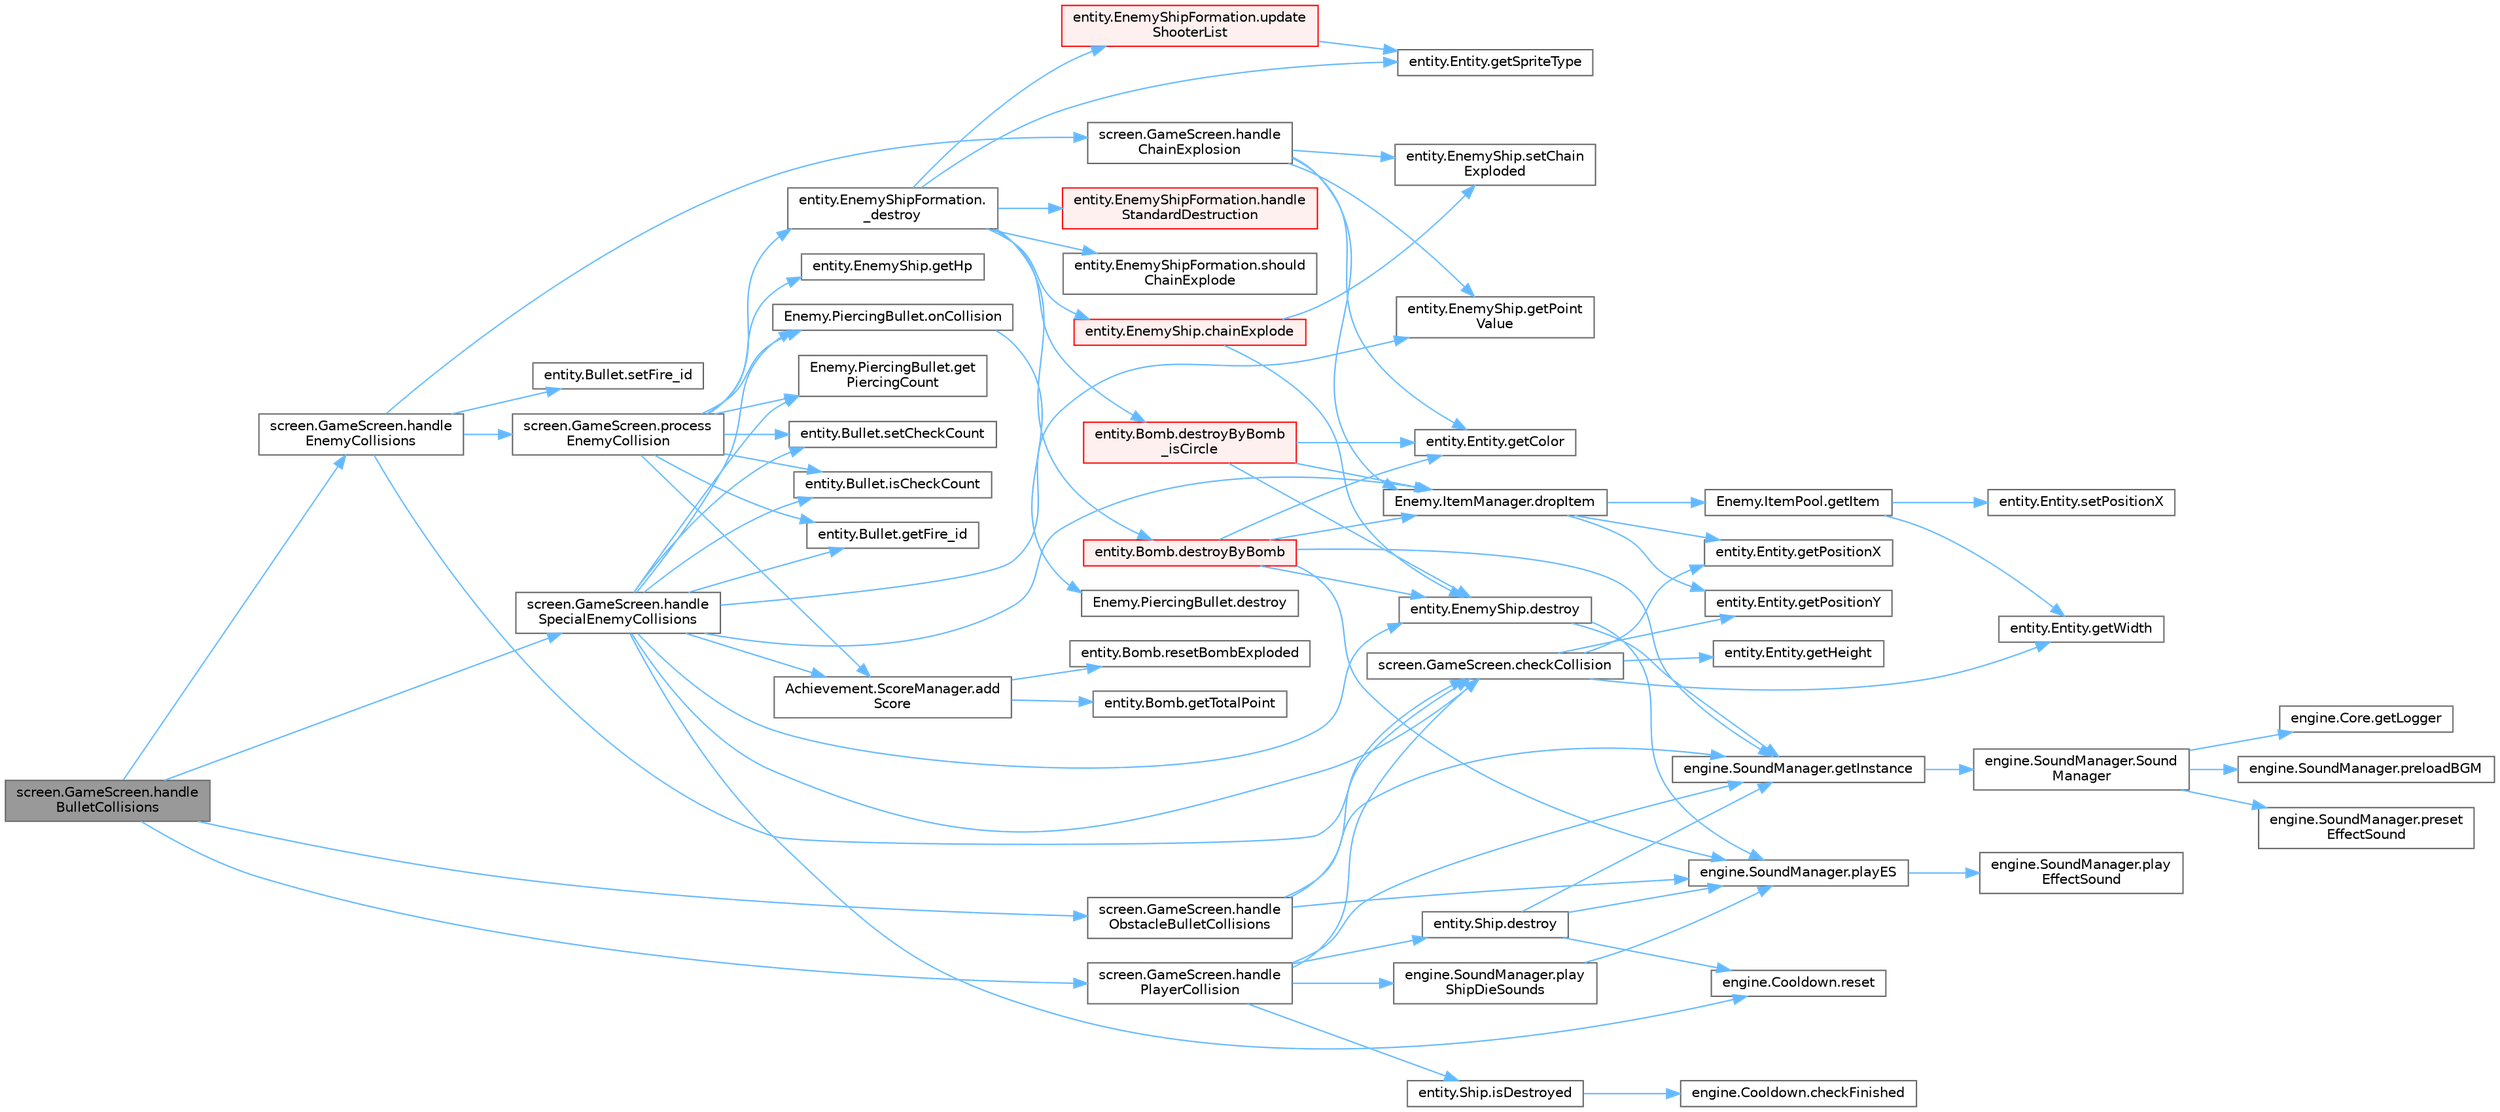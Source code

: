digraph "screen.GameScreen.handleBulletCollisions"
{
 // LATEX_PDF_SIZE
  bgcolor="transparent";
  edge [fontname=Helvetica,fontsize=10,labelfontname=Helvetica,labelfontsize=10];
  node [fontname=Helvetica,fontsize=10,shape=box,height=0.2,width=0.4];
  rankdir="LR";
  Node1 [id="Node000001",label="screen.GameScreen.handle\lBulletCollisions",height=0.2,width=0.4,color="gray40", fillcolor="grey60", style="filled", fontcolor="black",tooltip=" "];
  Node1 -> Node2 [id="edge1_Node000001_Node000002",color="steelblue1",style="solid",tooltip=" "];
  Node2 [id="Node000002",label="screen.GameScreen.handle\lEnemyCollisions",height=0.2,width=0.4,color="grey40", fillcolor="white", style="filled",URL="$classscreen_1_1_game_screen.html#af124aabf618c13024b2b60137927c2fb",tooltip=" "];
  Node2 -> Node3 [id="edge2_Node000002_Node000003",color="steelblue1",style="solid",tooltip=" "];
  Node3 [id="Node000003",label="screen.GameScreen.checkCollision",height=0.2,width=0.4,color="grey40", fillcolor="white", style="filled",URL="$classscreen_1_1_game_screen.html#a0a848558ccd9ab856726f3e4e1d67dd1",tooltip="Checks if two entities are colliding."];
  Node3 -> Node4 [id="edge3_Node000003_Node000004",color="steelblue1",style="solid",tooltip=" "];
  Node4 [id="Node000004",label="entity.Entity.getHeight",height=0.2,width=0.4,color="grey40", fillcolor="white", style="filled",URL="$classentity_1_1_entity.html#a30f17d928494ebe1e145a6011014aa6b",tooltip="Getter for the height of the image associated to the entity."];
  Node3 -> Node5 [id="edge4_Node000003_Node000005",color="steelblue1",style="solid",tooltip=" "];
  Node5 [id="Node000005",label="entity.Entity.getPositionX",height=0.2,width=0.4,color="grey40", fillcolor="white", style="filled",URL="$classentity_1_1_entity.html#aade70f342a09b3c37b7f40d17db45983",tooltip="Getter for the X axis position of the entity."];
  Node3 -> Node6 [id="edge5_Node000003_Node000006",color="steelblue1",style="solid",tooltip=" "];
  Node6 [id="Node000006",label="entity.Entity.getPositionY",height=0.2,width=0.4,color="grey40", fillcolor="white", style="filled",URL="$classentity_1_1_entity.html#afdcbb4ca073d5a81b37ed096ac85f5ef",tooltip="Getter for the Y axis position of the entity."];
  Node3 -> Node7 [id="edge6_Node000003_Node000007",color="steelblue1",style="solid",tooltip=" "];
  Node7 [id="Node000007",label="entity.Entity.getWidth",height=0.2,width=0.4,color="grey40", fillcolor="white", style="filled",URL="$classentity_1_1_entity.html#a9eed63b7e9308461e1af62cabcbe0219",tooltip="Getter for the width of the image associated to the entity."];
  Node2 -> Node8 [id="edge7_Node000002_Node000008",color="steelblue1",style="solid",tooltip=" "];
  Node8 [id="Node000008",label="screen.GameScreen.handle\lChainExplosion",height=0.2,width=0.4,color="grey40", fillcolor="white", style="filled",URL="$classscreen_1_1_game_screen.html#a7b8cf9cb8e0e48dc448b5c638c9bedf3",tooltip=" "];
  Node8 -> Node9 [id="edge8_Node000008_Node000009",color="steelblue1",style="solid",tooltip=" "];
  Node9 [id="Node000009",label="Enemy.ItemManager.dropItem",height=0.2,width=0.4,color="grey40", fillcolor="white", style="filled",URL="$class_enemy_1_1_item_manager.html#aab357bd87102d8477d909ad527f3563a",tooltip=" "];
  Node9 -> Node10 [id="edge9_Node000009_Node000010",color="steelblue1",style="solid",tooltip=" "];
  Node10 [id="Node000010",label="Enemy.ItemPool.getItem",height=0.2,width=0.4,color="grey40", fillcolor="white", style="filled",URL="$class_enemy_1_1_item_pool.html#a137f799e5f461caed45ef95615d32258",tooltip=" "];
  Node10 -> Node7 [id="edge10_Node000010_Node000007",color="steelblue1",style="solid",tooltip=" "];
  Node10 -> Node11 [id="edge11_Node000010_Node000011",color="steelblue1",style="solid",tooltip=" "];
  Node11 [id="Node000011",label="entity.Entity.setPositionX",height=0.2,width=0.4,color="grey40", fillcolor="white", style="filled",URL="$classentity_1_1_entity.html#a34b1106b5fc108c72ce6083d913e42ed",tooltip="Setter for the X axis position of the entity."];
  Node9 -> Node5 [id="edge12_Node000009_Node000005",color="steelblue1",style="solid",tooltip=" "];
  Node9 -> Node6 [id="edge13_Node000009_Node000006",color="steelblue1",style="solid",tooltip=" "];
  Node8 -> Node12 [id="edge14_Node000008_Node000012",color="steelblue1",style="solid",tooltip=" "];
  Node12 [id="Node000012",label="entity.Entity.getColor",height=0.2,width=0.4,color="grey40", fillcolor="white", style="filled",URL="$classentity_1_1_entity.html#a3016a1d6a74d9a823feaf4cb0b537ef5",tooltip="Getter for the color of the entity."];
  Node8 -> Node13 [id="edge15_Node000008_Node000013",color="steelblue1",style="solid",tooltip=" "];
  Node13 [id="Node000013",label="entity.EnemyShip.getPoint\lValue",height=0.2,width=0.4,color="grey40", fillcolor="white", style="filled",URL="$classentity_1_1_enemy_ship.html#ada16aeee2f6d94e63efb5f33e78ba9b6",tooltip="Getter for the score bonus if this ship is destroyed."];
  Node8 -> Node14 [id="edge16_Node000008_Node000014",color="steelblue1",style="solid",tooltip=" "];
  Node14 [id="Node000014",label="entity.EnemyShip.setChain\lExploded",height=0.2,width=0.4,color="grey40", fillcolor="white", style="filled",URL="$classentity_1_1_enemy_ship.html#a794bd95c39984a70314dbe0adeb33706",tooltip="Setter for enemy ship's isChainExploded to false."];
  Node2 -> Node15 [id="edge17_Node000002_Node000015",color="steelblue1",style="solid",tooltip=" "];
  Node15 [id="Node000015",label="screen.GameScreen.process\lEnemyCollision",height=0.2,width=0.4,color="grey40", fillcolor="white", style="filled",URL="$classscreen_1_1_game_screen.html#a22cbc570dfbcfcb8b266be01b13164ee",tooltip=" "];
  Node15 -> Node16 [id="edge18_Node000015_Node000016",color="steelblue1",style="solid",tooltip=" "];
  Node16 [id="Node000016",label="entity.EnemyShipFormation.\l_destroy",height=0.2,width=0.4,color="grey40", fillcolor="white", style="filled",URL="$classentity_1_1_enemy_ship_formation.html#aaf51727a5bd3b68f8fb8523d4b7bf3ea",tooltip="When EnemyShip is hit, its HP decrease by 1, and if the HP reaches 0, the ship is destroyed."];
  Node16 -> Node17 [id="edge19_Node000016_Node000017",color="steelblue1",style="solid",tooltip=" "];
  Node17 [id="Node000017",label="entity.EnemyShip.chainExplode",height=0.2,width=0.4,color="red", fillcolor="#FFF0F0", style="filled",URL="$classentity_1_1_enemy_ship.html#ae47b2ffda8233c5d5a0f0ba9de608264",tooltip="Destroys ship, causing a chain explode."];
  Node17 -> Node18 [id="edge20_Node000017_Node000018",color="steelblue1",style="solid",tooltip=" "];
  Node18 [id="Node000018",label="entity.EnemyShip.destroy",height=0.2,width=0.4,color="grey40", fillcolor="white", style="filled",URL="$classentity_1_1_enemy_ship.html#a64297ffda858a49a7f3cb2ddde1c36b6",tooltip="Destroys the ship, causing an explosion."];
  Node18 -> Node19 [id="edge21_Node000018_Node000019",color="steelblue1",style="solid",tooltip=" "];
  Node19 [id="Node000019",label="engine.SoundManager.getInstance",height=0.2,width=0.4,color="grey40", fillcolor="white", style="filled",URL="$classengine_1_1_sound_manager.html#a4e6f0b41bd8568517ad66a9407a77fea",tooltip=" "];
  Node19 -> Node20 [id="edge22_Node000019_Node000020",color="steelblue1",style="solid",tooltip=" "];
  Node20 [id="Node000020",label="engine.SoundManager.Sound\lManager",height=0.2,width=0.4,color="grey40", fillcolor="white", style="filled",URL="$classengine_1_1_sound_manager.html#a18b0e843467737587e1ce3f2d844f4f9",tooltip="Code Description Base: BGM files are stored in res/sound/BGM ES files are stored in res/sound/ES,..."];
  Node20 -> Node21 [id="edge23_Node000020_Node000021",color="steelblue1",style="solid",tooltip=" "];
  Node21 [id="Node000021",label="engine.Core.getLogger",height=0.2,width=0.4,color="grey40", fillcolor="white", style="filled",URL="$classengine_1_1_core.html#a89349dea52049be064320358db9412a2",tooltip="Controls access to the logger."];
  Node20 -> Node22 [id="edge24_Node000020_Node000022",color="steelblue1",style="solid",tooltip=" "];
  Node22 [id="Node000022",label="engine.SoundManager.preloadBGM",height=0.2,width=0.4,color="grey40", fillcolor="white", style="filled",URL="$classengine_1_1_sound_manager.html#a6bcd9eaf792c1b87b19a6f6f37f9c4cb",tooltip=" "];
  Node20 -> Node23 [id="edge25_Node000020_Node000023",color="steelblue1",style="solid",tooltip=" "];
  Node23 [id="Node000023",label="engine.SoundManager.preset\lEffectSound",height=0.2,width=0.4,color="grey40", fillcolor="white", style="filled",URL="$classengine_1_1_sound_manager.html#af26c2bfcdc62884f2f9bc521b437905f",tooltip=" "];
  Node18 -> Node24 [id="edge26_Node000018_Node000024",color="steelblue1",style="solid",tooltip=" "];
  Node24 [id="Node000024",label="engine.SoundManager.playES",height=0.2,width=0.4,color="grey40", fillcolor="white", style="filled",URL="$classengine_1_1_sound_manager.html#af326739e7c567da7bedf9a07eff7e232",tooltip=" "];
  Node24 -> Node25 [id="edge27_Node000024_Node000025",color="steelblue1",style="solid",tooltip=" "];
  Node25 [id="Node000025",label="engine.SoundManager.play\lEffectSound",height=0.2,width=0.4,color="grey40", fillcolor="white", style="filled",URL="$classengine_1_1_sound_manager.html#aff8a50dd8c931099450db7066e6a360e",tooltip=" "];
  Node17 -> Node14 [id="edge28_Node000017_Node000014",color="steelblue1",style="solid",tooltip=" "];
  Node16 -> Node27 [id="edge29_Node000016_Node000027",color="steelblue1",style="solid",tooltip=" "];
  Node27 [id="Node000027",label="entity.Bomb.destroyByBomb",height=0.2,width=0.4,color="red", fillcolor="#FFF0F0", style="filled",URL="$classentity_1_1_bomb.html#af1efba260e80c0e811e99f3326b3ca3e",tooltip=" "];
  Node27 -> Node18 [id="edge30_Node000027_Node000018",color="steelblue1",style="solid",tooltip=" "];
  Node27 -> Node9 [id="edge31_Node000027_Node000009",color="steelblue1",style="solid",tooltip=" "];
  Node27 -> Node12 [id="edge32_Node000027_Node000012",color="steelblue1",style="solid",tooltip=" "];
  Node27 -> Node19 [id="edge33_Node000027_Node000019",color="steelblue1",style="solid",tooltip=" "];
  Node27 -> Node24 [id="edge34_Node000027_Node000024",color="steelblue1",style="solid",tooltip=" "];
  Node16 -> Node30 [id="edge35_Node000016_Node000030",color="steelblue1",style="solid",tooltip=" "];
  Node30 [id="Node000030",label="entity.Bomb.destroyByBomb\l_isCircle",height=0.2,width=0.4,color="red", fillcolor="#FFF0F0", style="filled",URL="$classentity_1_1_bomb.html#a145812b545b1662e338831889f667d22",tooltip=" "];
  Node30 -> Node18 [id="edge36_Node000030_Node000018",color="steelblue1",style="solid",tooltip=" "];
  Node30 -> Node9 [id="edge37_Node000030_Node000009",color="steelblue1",style="solid",tooltip=" "];
  Node30 -> Node12 [id="edge38_Node000030_Node000012",color="steelblue1",style="solid",tooltip=" "];
  Node16 -> Node31 [id="edge39_Node000016_Node000031",color="steelblue1",style="solid",tooltip=" "];
  Node31 [id="Node000031",label="entity.Entity.getSpriteType",height=0.2,width=0.4,color="grey40", fillcolor="white", style="filled",URL="$classentity_1_1_entity.html#a452a38bd56f97c7c29bb84c80a876f42",tooltip="Getter for the sprite that the entity will be drawn as."];
  Node16 -> Node32 [id="edge40_Node000016_Node000032",color="steelblue1",style="solid",tooltip=" "];
  Node32 [id="Node000032",label="entity.EnemyShipFormation.handle\lStandardDestruction",height=0.2,width=0.4,color="red", fillcolor="#FFF0F0", style="filled",URL="$classentity_1_1_enemy_ship_formation.html#ace75d4809eb81b70b9b4d076937867e5",tooltip=" "];
  Node16 -> Node49 [id="edge41_Node000016_Node000049",color="steelblue1",style="solid",tooltip=" "];
  Node49 [id="Node000049",label="entity.EnemyShipFormation.should\lChainExplode",height=0.2,width=0.4,color="grey40", fillcolor="white", style="filled",URL="$classentity_1_1_enemy_ship_formation.html#a99ea46508547dedf77bb05c3e13d5edc",tooltip=" "];
  Node16 -> Node50 [id="edge42_Node000016_Node000050",color="steelblue1",style="solid",tooltip=" "];
  Node50 [id="Node000050",label="entity.EnemyShipFormation.update\lShooterList",height=0.2,width=0.4,color="red", fillcolor="#FFF0F0", style="filled",URL="$classentity_1_1_enemy_ship_formation.html#a9e4f09149c20b045c13700323651c77e",tooltip=" "];
  Node50 -> Node31 [id="edge43_Node000050_Node000031",color="steelblue1",style="solid",tooltip=" "];
  Node15 -> Node55 [id="edge44_Node000015_Node000055",color="steelblue1",style="solid",tooltip=" "];
  Node55 [id="Node000055",label="Achievement.ScoreManager.add\lScore",height=0.2,width=0.4,color="grey40", fillcolor="white", style="filled",URL="$class_achievement_1_1_score_manager.html#a0e28d5e83f85df798376b02fbd7d1a9b",tooltip=" "];
  Node55 -> Node56 [id="edge45_Node000055_Node000056",color="steelblue1",style="solid",tooltip=" "];
  Node56 [id="Node000056",label="entity.Bomb.getTotalPoint",height=0.2,width=0.4,color="grey40", fillcolor="white", style="filled",URL="$classentity_1_1_bomb.html#a6a9ea461be397631c47e54561b68af36",tooltip=" "];
  Node55 -> Node57 [id="edge46_Node000055_Node000057",color="steelblue1",style="solid",tooltip=" "];
  Node57 [id="Node000057",label="entity.Bomb.resetBombExploded",height=0.2,width=0.4,color="grey40", fillcolor="white", style="filled",URL="$classentity_1_1_bomb.html#a508c06b0ea9bd73576b732c9f564e10f",tooltip=" "];
  Node15 -> Node58 [id="edge47_Node000015_Node000058",color="steelblue1",style="solid",tooltip=" "];
  Node58 [id="Node000058",label="entity.Bullet.getFire_id",height=0.2,width=0.4,color="grey40", fillcolor="white", style="filled",URL="$classentity_1_1_bullet.html#a524035da2aa09af6b77664bc9deee41c",tooltip="Getter for the fire_id of the bullet."];
  Node15 -> Node35 [id="edge48_Node000015_Node000035",color="steelblue1",style="solid",tooltip=" "];
  Node35 [id="Node000035",label="entity.EnemyShip.getHp",height=0.2,width=0.4,color="grey40", fillcolor="white", style="filled",URL="$classentity_1_1_enemy_ship.html#a5fca26ddb9abd05e2d367e9a0f5b8e5e",tooltip="Getter for the Hp of this Enemy ship."];
  Node15 -> Node59 [id="edge49_Node000015_Node000059",color="steelblue1",style="solid",tooltip=" "];
  Node59 [id="Node000059",label="Enemy.PiercingBullet.get\lPiercingCount",height=0.2,width=0.4,color="grey40", fillcolor="white", style="filled",URL="$class_enemy_1_1_piercing_bullet.html#a578a6fb012b87424b7c4b8e4a995f525",tooltip="Getter for the number of remaining piercings."];
  Node15 -> Node60 [id="edge50_Node000015_Node000060",color="steelblue1",style="solid",tooltip=" "];
  Node60 [id="Node000060",label="entity.Bullet.isCheckCount",height=0.2,width=0.4,color="grey40", fillcolor="white", style="filled",URL="$classentity_1_1_bullet.html#adc9eb9939531c9db7a2084936277c80d",tooltip="Getter for the checkCount of the bullet."];
  Node15 -> Node61 [id="edge51_Node000015_Node000061",color="steelblue1",style="solid",tooltip=" "];
  Node61 [id="Node000061",label="Enemy.PiercingBullet.onCollision",height=0.2,width=0.4,color="grey40", fillcolor="white", style="filled",URL="$class_enemy_1_1_piercing_bullet.html#a004188ff8ce32a7bf41ec7405c89a440",tooltip="Handles the logic when the bullet collides with an entity."];
  Node61 -> Node62 [id="edge52_Node000061_Node000062",color="steelblue1",style="solid",tooltip=" "];
  Node62 [id="Node000062",label="Enemy.PiercingBullet.destroy",height=0.2,width=0.4,color="grey40", fillcolor="white", style="filled",URL="$class_enemy_1_1_piercing_bullet.html#a46029914520e5754530507c315f08546",tooltip="Destroys the ship, causing an explosion."];
  Node15 -> Node63 [id="edge53_Node000015_Node000063",color="steelblue1",style="solid",tooltip=" "];
  Node63 [id="Node000063",label="entity.Bullet.setCheckCount",height=0.2,width=0.4,color="grey40", fillcolor="white", style="filled",URL="$classentity_1_1_bullet.html#ae77ea36c53ff19e043be763f65995c82",tooltip="Setter for the checkCount of the bullet."];
  Node2 -> Node64 [id="edge54_Node000002_Node000064",color="steelblue1",style="solid",tooltip=" "];
  Node64 [id="Node000064",label="entity.Bullet.setFire_id",height=0.2,width=0.4,color="grey40", fillcolor="white", style="filled",URL="$classentity_1_1_bullet.html#a261b62b749c0a4a7e3bdb7559fe7abc7",tooltip="Setter for the fire_id of the bullet."];
  Node1 -> Node65 [id="edge55_Node000001_Node000065",color="steelblue1",style="solid",tooltip=" "];
  Node65 [id="Node000065",label="screen.GameScreen.handle\lObstacleBulletCollisions",height=0.2,width=0.4,color="grey40", fillcolor="white", style="filled",URL="$classscreen_1_1_game_screen.html#ade3bfa4a898833ad3e648da6f2664f8c",tooltip=" "];
  Node65 -> Node3 [id="edge56_Node000065_Node000003",color="steelblue1",style="solid",tooltip=" "];
  Node65 -> Node19 [id="edge57_Node000065_Node000019",color="steelblue1",style="solid",tooltip=" "];
  Node65 -> Node24 [id="edge58_Node000065_Node000024",color="steelblue1",style="solid",tooltip=" "];
  Node1 -> Node66 [id="edge59_Node000001_Node000066",color="steelblue1",style="solid",tooltip=" "];
  Node66 [id="Node000066",label="screen.GameScreen.handle\lPlayerCollision",height=0.2,width=0.4,color="grey40", fillcolor="white", style="filled",URL="$classscreen_1_1_game_screen.html#a3d24b8d63b4a79a97952e11d5e9db8d7",tooltip=" "];
  Node66 -> Node3 [id="edge60_Node000066_Node000003",color="steelblue1",style="solid",tooltip=" "];
  Node66 -> Node67 [id="edge61_Node000066_Node000067",color="steelblue1",style="solid",tooltip=" "];
  Node67 [id="Node000067",label="entity.Ship.destroy",height=0.2,width=0.4,color="grey40", fillcolor="white", style="filled",URL="$classentity_1_1_ship.html#aa687b4ba56e05226f2fa22fa55eb49e1",tooltip="Switches the ship to its destroyed state."];
  Node67 -> Node19 [id="edge62_Node000067_Node000019",color="steelblue1",style="solid",tooltip=" "];
  Node67 -> Node24 [id="edge63_Node000067_Node000024",color="steelblue1",style="solid",tooltip=" "];
  Node67 -> Node68 [id="edge64_Node000067_Node000068",color="steelblue1",style="solid",tooltip=" "];
  Node68 [id="Node000068",label="engine.Cooldown.reset",height=0.2,width=0.4,color="grey40", fillcolor="white", style="filled",URL="$classengine_1_1_cooldown.html#abcb3cea769834552c6a81075f5d17dc7",tooltip="Restarts the cooldown."];
  Node66 -> Node19 [id="edge65_Node000066_Node000019",color="steelblue1",style="solid",tooltip=" "];
  Node66 -> Node69 [id="edge66_Node000066_Node000069",color="steelblue1",style="solid",tooltip=" "];
  Node69 [id="Node000069",label="entity.Ship.isDestroyed",height=0.2,width=0.4,color="grey40", fillcolor="white", style="filled",URL="$classentity_1_1_ship.html#a185c17f8b86d9254911fc713de2f5b1b",tooltip="Checks if the ship is destroyed."];
  Node69 -> Node70 [id="edge67_Node000069_Node000070",color="steelblue1",style="solid",tooltip=" "];
  Node70 [id="Node000070",label="engine.Cooldown.checkFinished",height=0.2,width=0.4,color="grey40", fillcolor="white", style="filled",URL="$classengine_1_1_cooldown.html#a941db70eb870be549e8a2b1a1fdb6793",tooltip="Checks if the cooldown is finished."];
  Node66 -> Node71 [id="edge68_Node000066_Node000071",color="steelblue1",style="solid",tooltip=" "];
  Node71 [id="Node000071",label="engine.SoundManager.play\lShipDieSounds",height=0.2,width=0.4,color="grey40", fillcolor="white", style="filled",URL="$classengine_1_1_sound_manager.html#af39df3ba4d5b8ce24f44ad1906c2978f",tooltip=" "];
  Node71 -> Node24 [id="edge69_Node000071_Node000024",color="steelblue1",style="solid",tooltip=" "];
  Node1 -> Node72 [id="edge70_Node000001_Node000072",color="steelblue1",style="solid",tooltip=" "];
  Node72 [id="Node000072",label="screen.GameScreen.handle\lSpecialEnemyCollisions",height=0.2,width=0.4,color="grey40", fillcolor="white", style="filled",URL="$classscreen_1_1_game_screen.html#a86f8c8c2cd6408de33420665e3dedb85",tooltip=" "];
  Node72 -> Node55 [id="edge71_Node000072_Node000055",color="steelblue1",style="solid",tooltip=" "];
  Node72 -> Node3 [id="edge72_Node000072_Node000003",color="steelblue1",style="solid",tooltip=" "];
  Node72 -> Node18 [id="edge73_Node000072_Node000018",color="steelblue1",style="solid",tooltip=" "];
  Node72 -> Node9 [id="edge74_Node000072_Node000009",color="steelblue1",style="solid",tooltip=" "];
  Node72 -> Node58 [id="edge75_Node000072_Node000058",color="steelblue1",style="solid",tooltip=" "];
  Node72 -> Node59 [id="edge76_Node000072_Node000059",color="steelblue1",style="solid",tooltip=" "];
  Node72 -> Node13 [id="edge77_Node000072_Node000013",color="steelblue1",style="solid",tooltip=" "];
  Node72 -> Node60 [id="edge78_Node000072_Node000060",color="steelblue1",style="solid",tooltip=" "];
  Node72 -> Node61 [id="edge79_Node000072_Node000061",color="steelblue1",style="solid",tooltip=" "];
  Node72 -> Node68 [id="edge80_Node000072_Node000068",color="steelblue1",style="solid",tooltip=" "];
  Node72 -> Node63 [id="edge81_Node000072_Node000063",color="steelblue1",style="solid",tooltip=" "];
}

